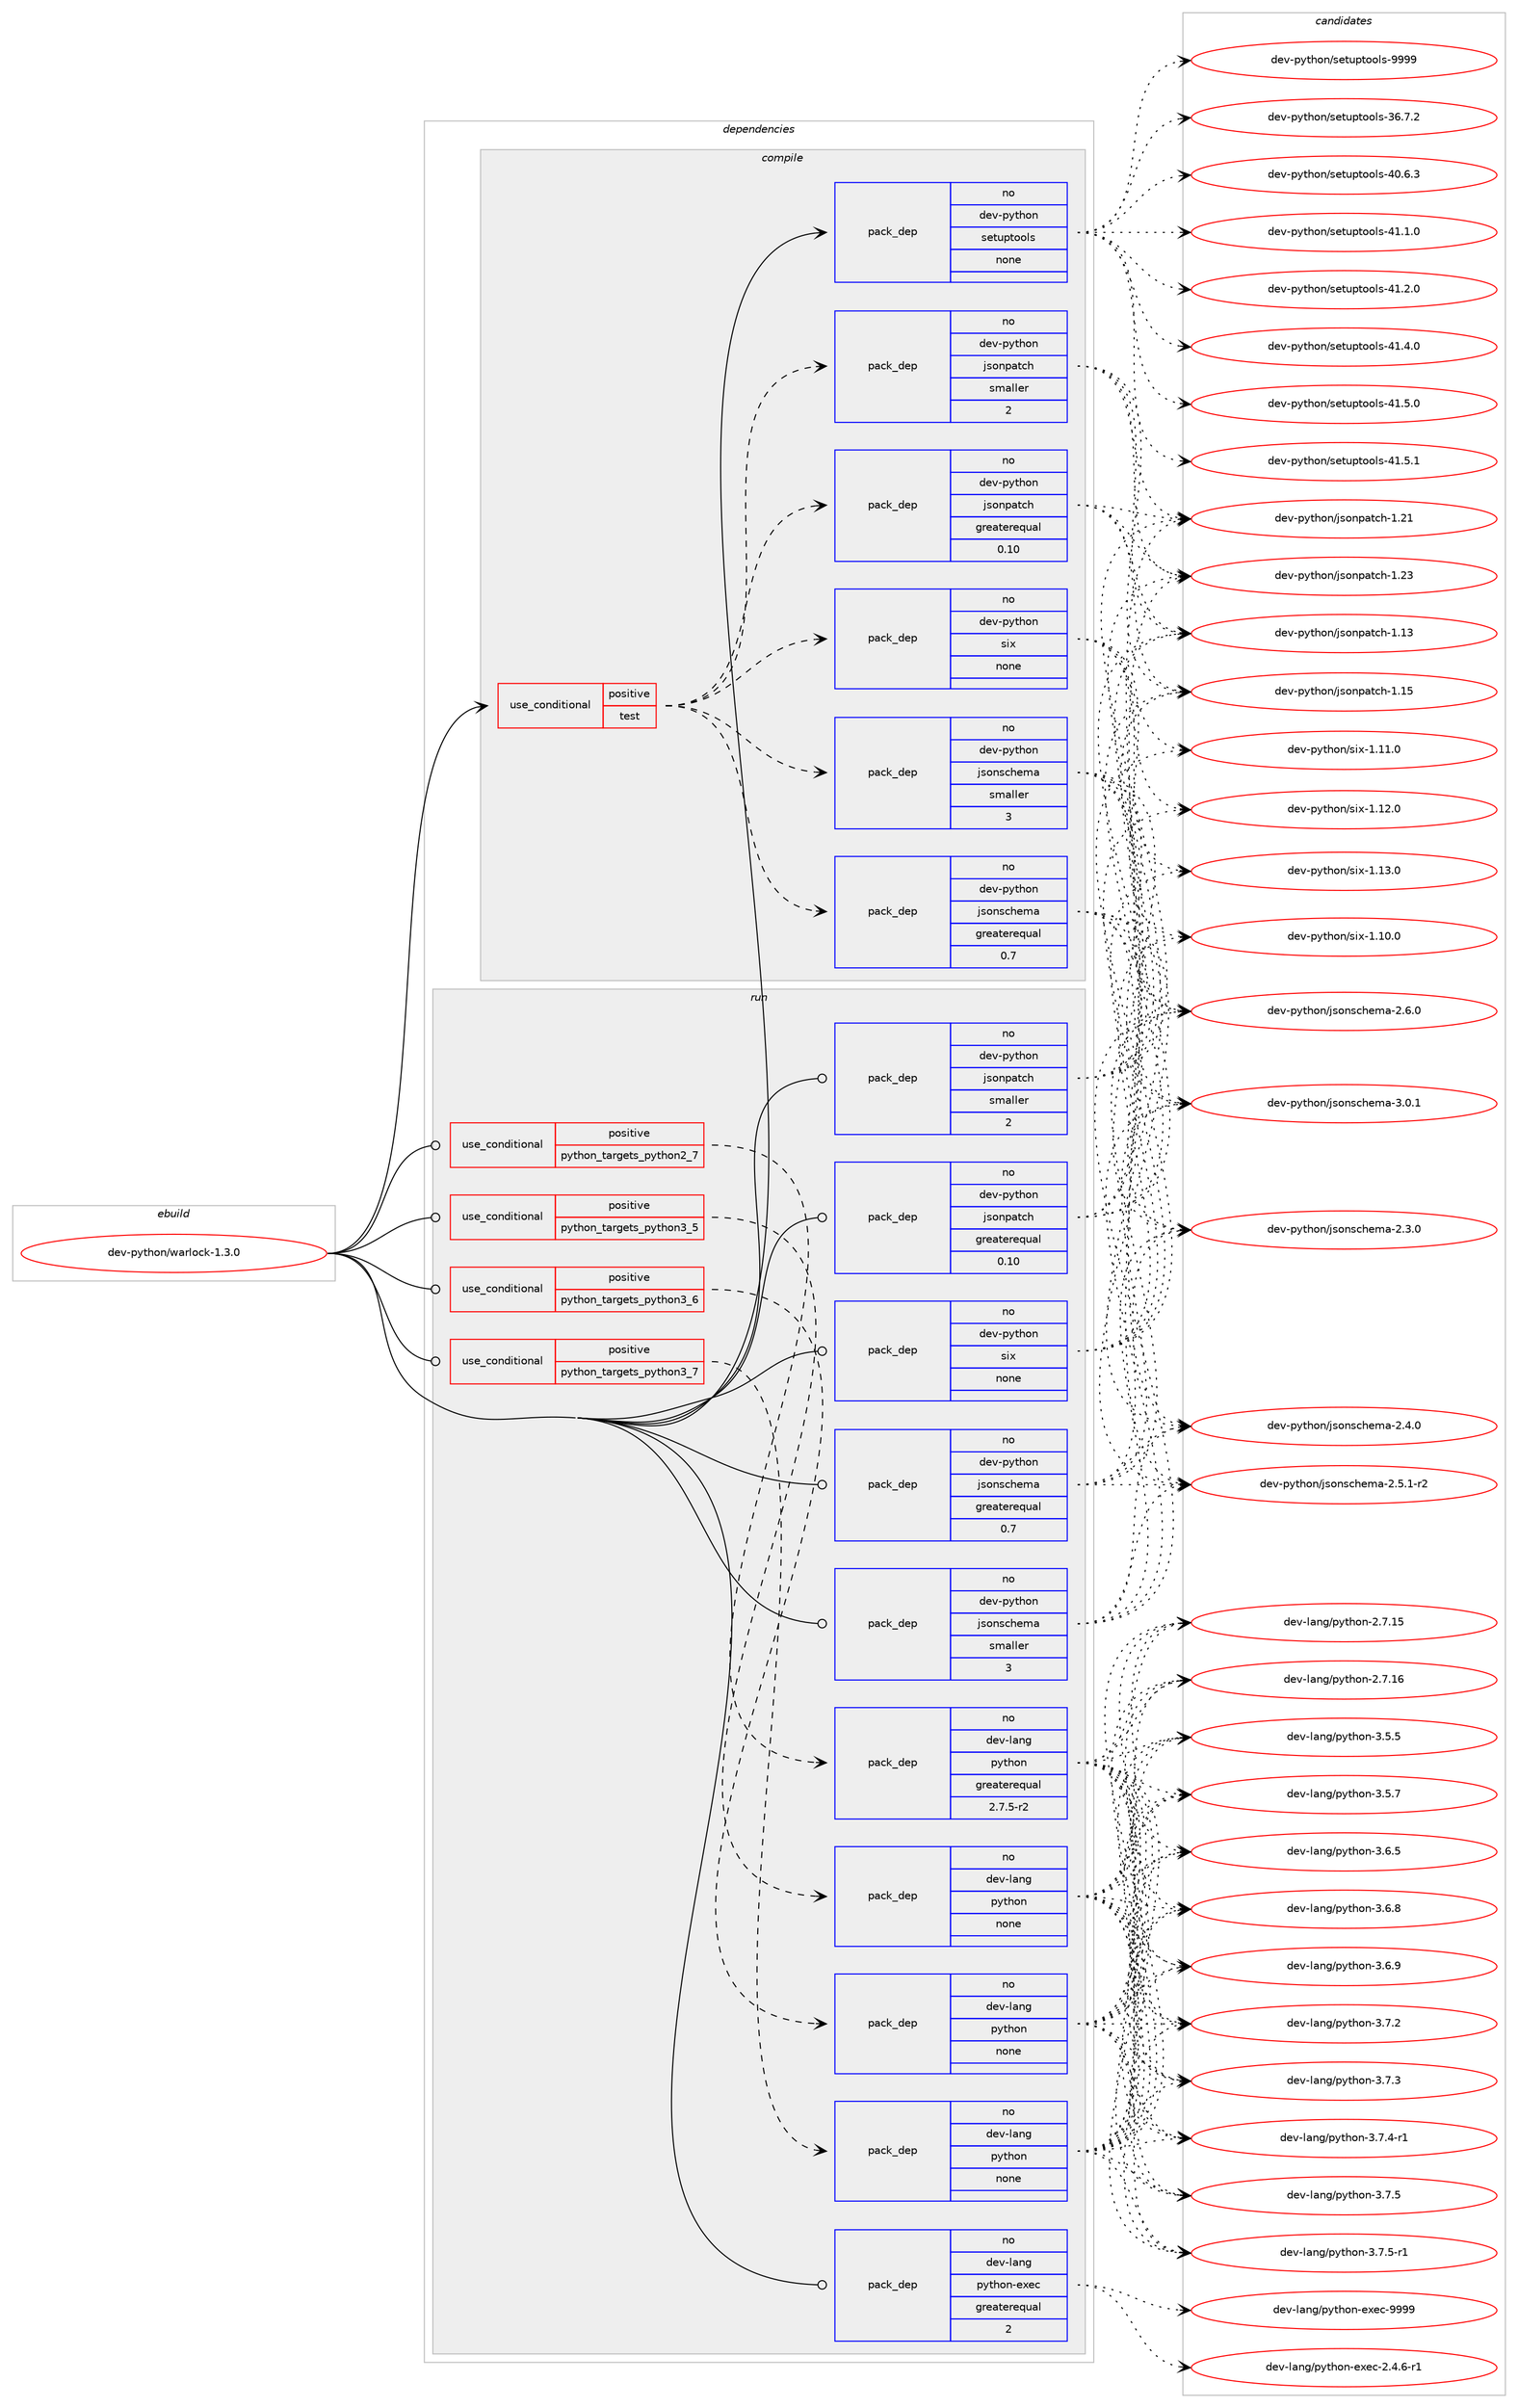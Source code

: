 digraph prolog {

# *************
# Graph options
# *************

newrank=true;
concentrate=true;
compound=true;
graph [rankdir=LR,fontname=Helvetica,fontsize=10,ranksep=1.5];#, ranksep=2.5, nodesep=0.2];
edge  [arrowhead=vee];
node  [fontname=Helvetica,fontsize=10];

# **********
# The ebuild
# **********

subgraph cluster_leftcol {
color=gray;
rank=same;
label=<<i>ebuild</i>>;
id [label="dev-python/warlock-1.3.0", color=red, width=4, href="../dev-python/warlock-1.3.0.svg"];
}

# ****************
# The dependencies
# ****************

subgraph cluster_midcol {
color=gray;
label=<<i>dependencies</i>>;
subgraph cluster_compile {
fillcolor="#eeeeee";
style=filled;
label=<<i>compile</i>>;
subgraph cond151235 {
dependency643274 [label=<<TABLE BORDER="0" CELLBORDER="1" CELLSPACING="0" CELLPADDING="4"><TR><TD ROWSPAN="3" CELLPADDING="10">use_conditional</TD></TR><TR><TD>positive</TD></TR><TR><TD>test</TD></TR></TABLE>>, shape=none, color=red];
subgraph pack480150 {
dependency643275 [label=<<TABLE BORDER="0" CELLBORDER="1" CELLSPACING="0" CELLPADDING="4" WIDTH="220"><TR><TD ROWSPAN="6" CELLPADDING="30">pack_dep</TD></TR><TR><TD WIDTH="110">no</TD></TR><TR><TD>dev-python</TD></TR><TR><TD>six</TD></TR><TR><TD>none</TD></TR><TR><TD></TD></TR></TABLE>>, shape=none, color=blue];
}
dependency643274:e -> dependency643275:w [weight=20,style="dashed",arrowhead="vee"];
subgraph pack480151 {
dependency643276 [label=<<TABLE BORDER="0" CELLBORDER="1" CELLSPACING="0" CELLPADDING="4" WIDTH="220"><TR><TD ROWSPAN="6" CELLPADDING="30">pack_dep</TD></TR><TR><TD WIDTH="110">no</TD></TR><TR><TD>dev-python</TD></TR><TR><TD>jsonpatch</TD></TR><TR><TD>greaterequal</TD></TR><TR><TD>0.10</TD></TR></TABLE>>, shape=none, color=blue];
}
dependency643274:e -> dependency643276:w [weight=20,style="dashed",arrowhead="vee"];
subgraph pack480152 {
dependency643277 [label=<<TABLE BORDER="0" CELLBORDER="1" CELLSPACING="0" CELLPADDING="4" WIDTH="220"><TR><TD ROWSPAN="6" CELLPADDING="30">pack_dep</TD></TR><TR><TD WIDTH="110">no</TD></TR><TR><TD>dev-python</TD></TR><TR><TD>jsonpatch</TD></TR><TR><TD>smaller</TD></TR><TR><TD>2</TD></TR></TABLE>>, shape=none, color=blue];
}
dependency643274:e -> dependency643277:w [weight=20,style="dashed",arrowhead="vee"];
subgraph pack480153 {
dependency643278 [label=<<TABLE BORDER="0" CELLBORDER="1" CELLSPACING="0" CELLPADDING="4" WIDTH="220"><TR><TD ROWSPAN="6" CELLPADDING="30">pack_dep</TD></TR><TR><TD WIDTH="110">no</TD></TR><TR><TD>dev-python</TD></TR><TR><TD>jsonschema</TD></TR><TR><TD>greaterequal</TD></TR><TR><TD>0.7</TD></TR></TABLE>>, shape=none, color=blue];
}
dependency643274:e -> dependency643278:w [weight=20,style="dashed",arrowhead="vee"];
subgraph pack480154 {
dependency643279 [label=<<TABLE BORDER="0" CELLBORDER="1" CELLSPACING="0" CELLPADDING="4" WIDTH="220"><TR><TD ROWSPAN="6" CELLPADDING="30">pack_dep</TD></TR><TR><TD WIDTH="110">no</TD></TR><TR><TD>dev-python</TD></TR><TR><TD>jsonschema</TD></TR><TR><TD>smaller</TD></TR><TR><TD>3</TD></TR></TABLE>>, shape=none, color=blue];
}
dependency643274:e -> dependency643279:w [weight=20,style="dashed",arrowhead="vee"];
}
id:e -> dependency643274:w [weight=20,style="solid",arrowhead="vee"];
subgraph pack480155 {
dependency643280 [label=<<TABLE BORDER="0" CELLBORDER="1" CELLSPACING="0" CELLPADDING="4" WIDTH="220"><TR><TD ROWSPAN="6" CELLPADDING="30">pack_dep</TD></TR><TR><TD WIDTH="110">no</TD></TR><TR><TD>dev-python</TD></TR><TR><TD>setuptools</TD></TR><TR><TD>none</TD></TR><TR><TD></TD></TR></TABLE>>, shape=none, color=blue];
}
id:e -> dependency643280:w [weight=20,style="solid",arrowhead="vee"];
}
subgraph cluster_compileandrun {
fillcolor="#eeeeee";
style=filled;
label=<<i>compile and run</i>>;
}
subgraph cluster_run {
fillcolor="#eeeeee";
style=filled;
label=<<i>run</i>>;
subgraph cond151236 {
dependency643281 [label=<<TABLE BORDER="0" CELLBORDER="1" CELLSPACING="0" CELLPADDING="4"><TR><TD ROWSPAN="3" CELLPADDING="10">use_conditional</TD></TR><TR><TD>positive</TD></TR><TR><TD>python_targets_python2_7</TD></TR></TABLE>>, shape=none, color=red];
subgraph pack480156 {
dependency643282 [label=<<TABLE BORDER="0" CELLBORDER="1" CELLSPACING="0" CELLPADDING="4" WIDTH="220"><TR><TD ROWSPAN="6" CELLPADDING="30">pack_dep</TD></TR><TR><TD WIDTH="110">no</TD></TR><TR><TD>dev-lang</TD></TR><TR><TD>python</TD></TR><TR><TD>greaterequal</TD></TR><TR><TD>2.7.5-r2</TD></TR></TABLE>>, shape=none, color=blue];
}
dependency643281:e -> dependency643282:w [weight=20,style="dashed",arrowhead="vee"];
}
id:e -> dependency643281:w [weight=20,style="solid",arrowhead="odot"];
subgraph cond151237 {
dependency643283 [label=<<TABLE BORDER="0" CELLBORDER="1" CELLSPACING="0" CELLPADDING="4"><TR><TD ROWSPAN="3" CELLPADDING="10">use_conditional</TD></TR><TR><TD>positive</TD></TR><TR><TD>python_targets_python3_5</TD></TR></TABLE>>, shape=none, color=red];
subgraph pack480157 {
dependency643284 [label=<<TABLE BORDER="0" CELLBORDER="1" CELLSPACING="0" CELLPADDING="4" WIDTH="220"><TR><TD ROWSPAN="6" CELLPADDING="30">pack_dep</TD></TR><TR><TD WIDTH="110">no</TD></TR><TR><TD>dev-lang</TD></TR><TR><TD>python</TD></TR><TR><TD>none</TD></TR><TR><TD></TD></TR></TABLE>>, shape=none, color=blue];
}
dependency643283:e -> dependency643284:w [weight=20,style="dashed",arrowhead="vee"];
}
id:e -> dependency643283:w [weight=20,style="solid",arrowhead="odot"];
subgraph cond151238 {
dependency643285 [label=<<TABLE BORDER="0" CELLBORDER="1" CELLSPACING="0" CELLPADDING="4"><TR><TD ROWSPAN="3" CELLPADDING="10">use_conditional</TD></TR><TR><TD>positive</TD></TR><TR><TD>python_targets_python3_6</TD></TR></TABLE>>, shape=none, color=red];
subgraph pack480158 {
dependency643286 [label=<<TABLE BORDER="0" CELLBORDER="1" CELLSPACING="0" CELLPADDING="4" WIDTH="220"><TR><TD ROWSPAN="6" CELLPADDING="30">pack_dep</TD></TR><TR><TD WIDTH="110">no</TD></TR><TR><TD>dev-lang</TD></TR><TR><TD>python</TD></TR><TR><TD>none</TD></TR><TR><TD></TD></TR></TABLE>>, shape=none, color=blue];
}
dependency643285:e -> dependency643286:w [weight=20,style="dashed",arrowhead="vee"];
}
id:e -> dependency643285:w [weight=20,style="solid",arrowhead="odot"];
subgraph cond151239 {
dependency643287 [label=<<TABLE BORDER="0" CELLBORDER="1" CELLSPACING="0" CELLPADDING="4"><TR><TD ROWSPAN="3" CELLPADDING="10">use_conditional</TD></TR><TR><TD>positive</TD></TR><TR><TD>python_targets_python3_7</TD></TR></TABLE>>, shape=none, color=red];
subgraph pack480159 {
dependency643288 [label=<<TABLE BORDER="0" CELLBORDER="1" CELLSPACING="0" CELLPADDING="4" WIDTH="220"><TR><TD ROWSPAN="6" CELLPADDING="30">pack_dep</TD></TR><TR><TD WIDTH="110">no</TD></TR><TR><TD>dev-lang</TD></TR><TR><TD>python</TD></TR><TR><TD>none</TD></TR><TR><TD></TD></TR></TABLE>>, shape=none, color=blue];
}
dependency643287:e -> dependency643288:w [weight=20,style="dashed",arrowhead="vee"];
}
id:e -> dependency643287:w [weight=20,style="solid",arrowhead="odot"];
subgraph pack480160 {
dependency643289 [label=<<TABLE BORDER="0" CELLBORDER="1" CELLSPACING="0" CELLPADDING="4" WIDTH="220"><TR><TD ROWSPAN="6" CELLPADDING="30">pack_dep</TD></TR><TR><TD WIDTH="110">no</TD></TR><TR><TD>dev-lang</TD></TR><TR><TD>python-exec</TD></TR><TR><TD>greaterequal</TD></TR><TR><TD>2</TD></TR></TABLE>>, shape=none, color=blue];
}
id:e -> dependency643289:w [weight=20,style="solid",arrowhead="odot"];
subgraph pack480161 {
dependency643290 [label=<<TABLE BORDER="0" CELLBORDER="1" CELLSPACING="0" CELLPADDING="4" WIDTH="220"><TR><TD ROWSPAN="6" CELLPADDING="30">pack_dep</TD></TR><TR><TD WIDTH="110">no</TD></TR><TR><TD>dev-python</TD></TR><TR><TD>jsonpatch</TD></TR><TR><TD>greaterequal</TD></TR><TR><TD>0.10</TD></TR></TABLE>>, shape=none, color=blue];
}
id:e -> dependency643290:w [weight=20,style="solid",arrowhead="odot"];
subgraph pack480162 {
dependency643291 [label=<<TABLE BORDER="0" CELLBORDER="1" CELLSPACING="0" CELLPADDING="4" WIDTH="220"><TR><TD ROWSPAN="6" CELLPADDING="30">pack_dep</TD></TR><TR><TD WIDTH="110">no</TD></TR><TR><TD>dev-python</TD></TR><TR><TD>jsonpatch</TD></TR><TR><TD>smaller</TD></TR><TR><TD>2</TD></TR></TABLE>>, shape=none, color=blue];
}
id:e -> dependency643291:w [weight=20,style="solid",arrowhead="odot"];
subgraph pack480163 {
dependency643292 [label=<<TABLE BORDER="0" CELLBORDER="1" CELLSPACING="0" CELLPADDING="4" WIDTH="220"><TR><TD ROWSPAN="6" CELLPADDING="30">pack_dep</TD></TR><TR><TD WIDTH="110">no</TD></TR><TR><TD>dev-python</TD></TR><TR><TD>jsonschema</TD></TR><TR><TD>greaterequal</TD></TR><TR><TD>0.7</TD></TR></TABLE>>, shape=none, color=blue];
}
id:e -> dependency643292:w [weight=20,style="solid",arrowhead="odot"];
subgraph pack480164 {
dependency643293 [label=<<TABLE BORDER="0" CELLBORDER="1" CELLSPACING="0" CELLPADDING="4" WIDTH="220"><TR><TD ROWSPAN="6" CELLPADDING="30">pack_dep</TD></TR><TR><TD WIDTH="110">no</TD></TR><TR><TD>dev-python</TD></TR><TR><TD>jsonschema</TD></TR><TR><TD>smaller</TD></TR><TR><TD>3</TD></TR></TABLE>>, shape=none, color=blue];
}
id:e -> dependency643293:w [weight=20,style="solid",arrowhead="odot"];
subgraph pack480165 {
dependency643294 [label=<<TABLE BORDER="0" CELLBORDER="1" CELLSPACING="0" CELLPADDING="4" WIDTH="220"><TR><TD ROWSPAN="6" CELLPADDING="30">pack_dep</TD></TR><TR><TD WIDTH="110">no</TD></TR><TR><TD>dev-python</TD></TR><TR><TD>six</TD></TR><TR><TD>none</TD></TR><TR><TD></TD></TR></TABLE>>, shape=none, color=blue];
}
id:e -> dependency643294:w [weight=20,style="solid",arrowhead="odot"];
}
}

# **************
# The candidates
# **************

subgraph cluster_choices {
rank=same;
color=gray;
label=<<i>candidates</i>>;

subgraph choice480150 {
color=black;
nodesep=1;
choice100101118451121211161041111104711510512045494649484648 [label="dev-python/six-1.10.0", color=red, width=4,href="../dev-python/six-1.10.0.svg"];
choice100101118451121211161041111104711510512045494649494648 [label="dev-python/six-1.11.0", color=red, width=4,href="../dev-python/six-1.11.0.svg"];
choice100101118451121211161041111104711510512045494649504648 [label="dev-python/six-1.12.0", color=red, width=4,href="../dev-python/six-1.12.0.svg"];
choice100101118451121211161041111104711510512045494649514648 [label="dev-python/six-1.13.0", color=red, width=4,href="../dev-python/six-1.13.0.svg"];
dependency643275:e -> choice100101118451121211161041111104711510512045494649484648:w [style=dotted,weight="100"];
dependency643275:e -> choice100101118451121211161041111104711510512045494649494648:w [style=dotted,weight="100"];
dependency643275:e -> choice100101118451121211161041111104711510512045494649504648:w [style=dotted,weight="100"];
dependency643275:e -> choice100101118451121211161041111104711510512045494649514648:w [style=dotted,weight="100"];
}
subgraph choice480151 {
color=black;
nodesep=1;
choice100101118451121211161041111104710611511111011297116991044549464951 [label="dev-python/jsonpatch-1.13", color=red, width=4,href="../dev-python/jsonpatch-1.13.svg"];
choice100101118451121211161041111104710611511111011297116991044549464953 [label="dev-python/jsonpatch-1.15", color=red, width=4,href="../dev-python/jsonpatch-1.15.svg"];
choice100101118451121211161041111104710611511111011297116991044549465049 [label="dev-python/jsonpatch-1.21", color=red, width=4,href="../dev-python/jsonpatch-1.21.svg"];
choice100101118451121211161041111104710611511111011297116991044549465051 [label="dev-python/jsonpatch-1.23", color=red, width=4,href="../dev-python/jsonpatch-1.23.svg"];
dependency643276:e -> choice100101118451121211161041111104710611511111011297116991044549464951:w [style=dotted,weight="100"];
dependency643276:e -> choice100101118451121211161041111104710611511111011297116991044549464953:w [style=dotted,weight="100"];
dependency643276:e -> choice100101118451121211161041111104710611511111011297116991044549465049:w [style=dotted,weight="100"];
dependency643276:e -> choice100101118451121211161041111104710611511111011297116991044549465051:w [style=dotted,weight="100"];
}
subgraph choice480152 {
color=black;
nodesep=1;
choice100101118451121211161041111104710611511111011297116991044549464951 [label="dev-python/jsonpatch-1.13", color=red, width=4,href="../dev-python/jsonpatch-1.13.svg"];
choice100101118451121211161041111104710611511111011297116991044549464953 [label="dev-python/jsonpatch-1.15", color=red, width=4,href="../dev-python/jsonpatch-1.15.svg"];
choice100101118451121211161041111104710611511111011297116991044549465049 [label="dev-python/jsonpatch-1.21", color=red, width=4,href="../dev-python/jsonpatch-1.21.svg"];
choice100101118451121211161041111104710611511111011297116991044549465051 [label="dev-python/jsonpatch-1.23", color=red, width=4,href="../dev-python/jsonpatch-1.23.svg"];
dependency643277:e -> choice100101118451121211161041111104710611511111011297116991044549464951:w [style=dotted,weight="100"];
dependency643277:e -> choice100101118451121211161041111104710611511111011297116991044549464953:w [style=dotted,weight="100"];
dependency643277:e -> choice100101118451121211161041111104710611511111011297116991044549465049:w [style=dotted,weight="100"];
dependency643277:e -> choice100101118451121211161041111104710611511111011297116991044549465051:w [style=dotted,weight="100"];
}
subgraph choice480153 {
color=black;
nodesep=1;
choice10010111845112121116104111110471061151111101159910410110997455046514648 [label="dev-python/jsonschema-2.3.0", color=red, width=4,href="../dev-python/jsonschema-2.3.0.svg"];
choice10010111845112121116104111110471061151111101159910410110997455046524648 [label="dev-python/jsonschema-2.4.0", color=red, width=4,href="../dev-python/jsonschema-2.4.0.svg"];
choice100101118451121211161041111104710611511111011599104101109974550465346494511450 [label="dev-python/jsonschema-2.5.1-r2", color=red, width=4,href="../dev-python/jsonschema-2.5.1-r2.svg"];
choice10010111845112121116104111110471061151111101159910410110997455046544648 [label="dev-python/jsonschema-2.6.0", color=red, width=4,href="../dev-python/jsonschema-2.6.0.svg"];
choice10010111845112121116104111110471061151111101159910410110997455146484649 [label="dev-python/jsonschema-3.0.1", color=red, width=4,href="../dev-python/jsonschema-3.0.1.svg"];
dependency643278:e -> choice10010111845112121116104111110471061151111101159910410110997455046514648:w [style=dotted,weight="100"];
dependency643278:e -> choice10010111845112121116104111110471061151111101159910410110997455046524648:w [style=dotted,weight="100"];
dependency643278:e -> choice100101118451121211161041111104710611511111011599104101109974550465346494511450:w [style=dotted,weight="100"];
dependency643278:e -> choice10010111845112121116104111110471061151111101159910410110997455046544648:w [style=dotted,weight="100"];
dependency643278:e -> choice10010111845112121116104111110471061151111101159910410110997455146484649:w [style=dotted,weight="100"];
}
subgraph choice480154 {
color=black;
nodesep=1;
choice10010111845112121116104111110471061151111101159910410110997455046514648 [label="dev-python/jsonschema-2.3.0", color=red, width=4,href="../dev-python/jsonschema-2.3.0.svg"];
choice10010111845112121116104111110471061151111101159910410110997455046524648 [label="dev-python/jsonschema-2.4.0", color=red, width=4,href="../dev-python/jsonschema-2.4.0.svg"];
choice100101118451121211161041111104710611511111011599104101109974550465346494511450 [label="dev-python/jsonschema-2.5.1-r2", color=red, width=4,href="../dev-python/jsonschema-2.5.1-r2.svg"];
choice10010111845112121116104111110471061151111101159910410110997455046544648 [label="dev-python/jsonschema-2.6.0", color=red, width=4,href="../dev-python/jsonschema-2.6.0.svg"];
choice10010111845112121116104111110471061151111101159910410110997455146484649 [label="dev-python/jsonschema-3.0.1", color=red, width=4,href="../dev-python/jsonschema-3.0.1.svg"];
dependency643279:e -> choice10010111845112121116104111110471061151111101159910410110997455046514648:w [style=dotted,weight="100"];
dependency643279:e -> choice10010111845112121116104111110471061151111101159910410110997455046524648:w [style=dotted,weight="100"];
dependency643279:e -> choice100101118451121211161041111104710611511111011599104101109974550465346494511450:w [style=dotted,weight="100"];
dependency643279:e -> choice10010111845112121116104111110471061151111101159910410110997455046544648:w [style=dotted,weight="100"];
dependency643279:e -> choice10010111845112121116104111110471061151111101159910410110997455146484649:w [style=dotted,weight="100"];
}
subgraph choice480155 {
color=black;
nodesep=1;
choice100101118451121211161041111104711510111611711211611111110811545515446554650 [label="dev-python/setuptools-36.7.2", color=red, width=4,href="../dev-python/setuptools-36.7.2.svg"];
choice100101118451121211161041111104711510111611711211611111110811545524846544651 [label="dev-python/setuptools-40.6.3", color=red, width=4,href="../dev-python/setuptools-40.6.3.svg"];
choice100101118451121211161041111104711510111611711211611111110811545524946494648 [label="dev-python/setuptools-41.1.0", color=red, width=4,href="../dev-python/setuptools-41.1.0.svg"];
choice100101118451121211161041111104711510111611711211611111110811545524946504648 [label="dev-python/setuptools-41.2.0", color=red, width=4,href="../dev-python/setuptools-41.2.0.svg"];
choice100101118451121211161041111104711510111611711211611111110811545524946524648 [label="dev-python/setuptools-41.4.0", color=red, width=4,href="../dev-python/setuptools-41.4.0.svg"];
choice100101118451121211161041111104711510111611711211611111110811545524946534648 [label="dev-python/setuptools-41.5.0", color=red, width=4,href="../dev-python/setuptools-41.5.0.svg"];
choice100101118451121211161041111104711510111611711211611111110811545524946534649 [label="dev-python/setuptools-41.5.1", color=red, width=4,href="../dev-python/setuptools-41.5.1.svg"];
choice10010111845112121116104111110471151011161171121161111111081154557575757 [label="dev-python/setuptools-9999", color=red, width=4,href="../dev-python/setuptools-9999.svg"];
dependency643280:e -> choice100101118451121211161041111104711510111611711211611111110811545515446554650:w [style=dotted,weight="100"];
dependency643280:e -> choice100101118451121211161041111104711510111611711211611111110811545524846544651:w [style=dotted,weight="100"];
dependency643280:e -> choice100101118451121211161041111104711510111611711211611111110811545524946494648:w [style=dotted,weight="100"];
dependency643280:e -> choice100101118451121211161041111104711510111611711211611111110811545524946504648:w [style=dotted,weight="100"];
dependency643280:e -> choice100101118451121211161041111104711510111611711211611111110811545524946524648:w [style=dotted,weight="100"];
dependency643280:e -> choice100101118451121211161041111104711510111611711211611111110811545524946534648:w [style=dotted,weight="100"];
dependency643280:e -> choice100101118451121211161041111104711510111611711211611111110811545524946534649:w [style=dotted,weight="100"];
dependency643280:e -> choice10010111845112121116104111110471151011161171121161111111081154557575757:w [style=dotted,weight="100"];
}
subgraph choice480156 {
color=black;
nodesep=1;
choice10010111845108971101034711212111610411111045504655464953 [label="dev-lang/python-2.7.15", color=red, width=4,href="../dev-lang/python-2.7.15.svg"];
choice10010111845108971101034711212111610411111045504655464954 [label="dev-lang/python-2.7.16", color=red, width=4,href="../dev-lang/python-2.7.16.svg"];
choice100101118451089711010347112121116104111110455146534653 [label="dev-lang/python-3.5.5", color=red, width=4,href="../dev-lang/python-3.5.5.svg"];
choice100101118451089711010347112121116104111110455146534655 [label="dev-lang/python-3.5.7", color=red, width=4,href="../dev-lang/python-3.5.7.svg"];
choice100101118451089711010347112121116104111110455146544653 [label="dev-lang/python-3.6.5", color=red, width=4,href="../dev-lang/python-3.6.5.svg"];
choice100101118451089711010347112121116104111110455146544656 [label="dev-lang/python-3.6.8", color=red, width=4,href="../dev-lang/python-3.6.8.svg"];
choice100101118451089711010347112121116104111110455146544657 [label="dev-lang/python-3.6.9", color=red, width=4,href="../dev-lang/python-3.6.9.svg"];
choice100101118451089711010347112121116104111110455146554650 [label="dev-lang/python-3.7.2", color=red, width=4,href="../dev-lang/python-3.7.2.svg"];
choice100101118451089711010347112121116104111110455146554651 [label="dev-lang/python-3.7.3", color=red, width=4,href="../dev-lang/python-3.7.3.svg"];
choice1001011184510897110103471121211161041111104551465546524511449 [label="dev-lang/python-3.7.4-r1", color=red, width=4,href="../dev-lang/python-3.7.4-r1.svg"];
choice100101118451089711010347112121116104111110455146554653 [label="dev-lang/python-3.7.5", color=red, width=4,href="../dev-lang/python-3.7.5.svg"];
choice1001011184510897110103471121211161041111104551465546534511449 [label="dev-lang/python-3.7.5-r1", color=red, width=4,href="../dev-lang/python-3.7.5-r1.svg"];
dependency643282:e -> choice10010111845108971101034711212111610411111045504655464953:w [style=dotted,weight="100"];
dependency643282:e -> choice10010111845108971101034711212111610411111045504655464954:w [style=dotted,weight="100"];
dependency643282:e -> choice100101118451089711010347112121116104111110455146534653:w [style=dotted,weight="100"];
dependency643282:e -> choice100101118451089711010347112121116104111110455146534655:w [style=dotted,weight="100"];
dependency643282:e -> choice100101118451089711010347112121116104111110455146544653:w [style=dotted,weight="100"];
dependency643282:e -> choice100101118451089711010347112121116104111110455146544656:w [style=dotted,weight="100"];
dependency643282:e -> choice100101118451089711010347112121116104111110455146544657:w [style=dotted,weight="100"];
dependency643282:e -> choice100101118451089711010347112121116104111110455146554650:w [style=dotted,weight="100"];
dependency643282:e -> choice100101118451089711010347112121116104111110455146554651:w [style=dotted,weight="100"];
dependency643282:e -> choice1001011184510897110103471121211161041111104551465546524511449:w [style=dotted,weight="100"];
dependency643282:e -> choice100101118451089711010347112121116104111110455146554653:w [style=dotted,weight="100"];
dependency643282:e -> choice1001011184510897110103471121211161041111104551465546534511449:w [style=dotted,weight="100"];
}
subgraph choice480157 {
color=black;
nodesep=1;
choice10010111845108971101034711212111610411111045504655464953 [label="dev-lang/python-2.7.15", color=red, width=4,href="../dev-lang/python-2.7.15.svg"];
choice10010111845108971101034711212111610411111045504655464954 [label="dev-lang/python-2.7.16", color=red, width=4,href="../dev-lang/python-2.7.16.svg"];
choice100101118451089711010347112121116104111110455146534653 [label="dev-lang/python-3.5.5", color=red, width=4,href="../dev-lang/python-3.5.5.svg"];
choice100101118451089711010347112121116104111110455146534655 [label="dev-lang/python-3.5.7", color=red, width=4,href="../dev-lang/python-3.5.7.svg"];
choice100101118451089711010347112121116104111110455146544653 [label="dev-lang/python-3.6.5", color=red, width=4,href="../dev-lang/python-3.6.5.svg"];
choice100101118451089711010347112121116104111110455146544656 [label="dev-lang/python-3.6.8", color=red, width=4,href="../dev-lang/python-3.6.8.svg"];
choice100101118451089711010347112121116104111110455146544657 [label="dev-lang/python-3.6.9", color=red, width=4,href="../dev-lang/python-3.6.9.svg"];
choice100101118451089711010347112121116104111110455146554650 [label="dev-lang/python-3.7.2", color=red, width=4,href="../dev-lang/python-3.7.2.svg"];
choice100101118451089711010347112121116104111110455146554651 [label="dev-lang/python-3.7.3", color=red, width=4,href="../dev-lang/python-3.7.3.svg"];
choice1001011184510897110103471121211161041111104551465546524511449 [label="dev-lang/python-3.7.4-r1", color=red, width=4,href="../dev-lang/python-3.7.4-r1.svg"];
choice100101118451089711010347112121116104111110455146554653 [label="dev-lang/python-3.7.5", color=red, width=4,href="../dev-lang/python-3.7.5.svg"];
choice1001011184510897110103471121211161041111104551465546534511449 [label="dev-lang/python-3.7.5-r1", color=red, width=4,href="../dev-lang/python-3.7.5-r1.svg"];
dependency643284:e -> choice10010111845108971101034711212111610411111045504655464953:w [style=dotted,weight="100"];
dependency643284:e -> choice10010111845108971101034711212111610411111045504655464954:w [style=dotted,weight="100"];
dependency643284:e -> choice100101118451089711010347112121116104111110455146534653:w [style=dotted,weight="100"];
dependency643284:e -> choice100101118451089711010347112121116104111110455146534655:w [style=dotted,weight="100"];
dependency643284:e -> choice100101118451089711010347112121116104111110455146544653:w [style=dotted,weight="100"];
dependency643284:e -> choice100101118451089711010347112121116104111110455146544656:w [style=dotted,weight="100"];
dependency643284:e -> choice100101118451089711010347112121116104111110455146544657:w [style=dotted,weight="100"];
dependency643284:e -> choice100101118451089711010347112121116104111110455146554650:w [style=dotted,weight="100"];
dependency643284:e -> choice100101118451089711010347112121116104111110455146554651:w [style=dotted,weight="100"];
dependency643284:e -> choice1001011184510897110103471121211161041111104551465546524511449:w [style=dotted,weight="100"];
dependency643284:e -> choice100101118451089711010347112121116104111110455146554653:w [style=dotted,weight="100"];
dependency643284:e -> choice1001011184510897110103471121211161041111104551465546534511449:w [style=dotted,weight="100"];
}
subgraph choice480158 {
color=black;
nodesep=1;
choice10010111845108971101034711212111610411111045504655464953 [label="dev-lang/python-2.7.15", color=red, width=4,href="../dev-lang/python-2.7.15.svg"];
choice10010111845108971101034711212111610411111045504655464954 [label="dev-lang/python-2.7.16", color=red, width=4,href="../dev-lang/python-2.7.16.svg"];
choice100101118451089711010347112121116104111110455146534653 [label="dev-lang/python-3.5.5", color=red, width=4,href="../dev-lang/python-3.5.5.svg"];
choice100101118451089711010347112121116104111110455146534655 [label="dev-lang/python-3.5.7", color=red, width=4,href="../dev-lang/python-3.5.7.svg"];
choice100101118451089711010347112121116104111110455146544653 [label="dev-lang/python-3.6.5", color=red, width=4,href="../dev-lang/python-3.6.5.svg"];
choice100101118451089711010347112121116104111110455146544656 [label="dev-lang/python-3.6.8", color=red, width=4,href="../dev-lang/python-3.6.8.svg"];
choice100101118451089711010347112121116104111110455146544657 [label="dev-lang/python-3.6.9", color=red, width=4,href="../dev-lang/python-3.6.9.svg"];
choice100101118451089711010347112121116104111110455146554650 [label="dev-lang/python-3.7.2", color=red, width=4,href="../dev-lang/python-3.7.2.svg"];
choice100101118451089711010347112121116104111110455146554651 [label="dev-lang/python-3.7.3", color=red, width=4,href="../dev-lang/python-3.7.3.svg"];
choice1001011184510897110103471121211161041111104551465546524511449 [label="dev-lang/python-3.7.4-r1", color=red, width=4,href="../dev-lang/python-3.7.4-r1.svg"];
choice100101118451089711010347112121116104111110455146554653 [label="dev-lang/python-3.7.5", color=red, width=4,href="../dev-lang/python-3.7.5.svg"];
choice1001011184510897110103471121211161041111104551465546534511449 [label="dev-lang/python-3.7.5-r1", color=red, width=4,href="../dev-lang/python-3.7.5-r1.svg"];
dependency643286:e -> choice10010111845108971101034711212111610411111045504655464953:w [style=dotted,weight="100"];
dependency643286:e -> choice10010111845108971101034711212111610411111045504655464954:w [style=dotted,weight="100"];
dependency643286:e -> choice100101118451089711010347112121116104111110455146534653:w [style=dotted,weight="100"];
dependency643286:e -> choice100101118451089711010347112121116104111110455146534655:w [style=dotted,weight="100"];
dependency643286:e -> choice100101118451089711010347112121116104111110455146544653:w [style=dotted,weight="100"];
dependency643286:e -> choice100101118451089711010347112121116104111110455146544656:w [style=dotted,weight="100"];
dependency643286:e -> choice100101118451089711010347112121116104111110455146544657:w [style=dotted,weight="100"];
dependency643286:e -> choice100101118451089711010347112121116104111110455146554650:w [style=dotted,weight="100"];
dependency643286:e -> choice100101118451089711010347112121116104111110455146554651:w [style=dotted,weight="100"];
dependency643286:e -> choice1001011184510897110103471121211161041111104551465546524511449:w [style=dotted,weight="100"];
dependency643286:e -> choice100101118451089711010347112121116104111110455146554653:w [style=dotted,weight="100"];
dependency643286:e -> choice1001011184510897110103471121211161041111104551465546534511449:w [style=dotted,weight="100"];
}
subgraph choice480159 {
color=black;
nodesep=1;
choice10010111845108971101034711212111610411111045504655464953 [label="dev-lang/python-2.7.15", color=red, width=4,href="../dev-lang/python-2.7.15.svg"];
choice10010111845108971101034711212111610411111045504655464954 [label="dev-lang/python-2.7.16", color=red, width=4,href="../dev-lang/python-2.7.16.svg"];
choice100101118451089711010347112121116104111110455146534653 [label="dev-lang/python-3.5.5", color=red, width=4,href="../dev-lang/python-3.5.5.svg"];
choice100101118451089711010347112121116104111110455146534655 [label="dev-lang/python-3.5.7", color=red, width=4,href="../dev-lang/python-3.5.7.svg"];
choice100101118451089711010347112121116104111110455146544653 [label="dev-lang/python-3.6.5", color=red, width=4,href="../dev-lang/python-3.6.5.svg"];
choice100101118451089711010347112121116104111110455146544656 [label="dev-lang/python-3.6.8", color=red, width=4,href="../dev-lang/python-3.6.8.svg"];
choice100101118451089711010347112121116104111110455146544657 [label="dev-lang/python-3.6.9", color=red, width=4,href="../dev-lang/python-3.6.9.svg"];
choice100101118451089711010347112121116104111110455146554650 [label="dev-lang/python-3.7.2", color=red, width=4,href="../dev-lang/python-3.7.2.svg"];
choice100101118451089711010347112121116104111110455146554651 [label="dev-lang/python-3.7.3", color=red, width=4,href="../dev-lang/python-3.7.3.svg"];
choice1001011184510897110103471121211161041111104551465546524511449 [label="dev-lang/python-3.7.4-r1", color=red, width=4,href="../dev-lang/python-3.7.4-r1.svg"];
choice100101118451089711010347112121116104111110455146554653 [label="dev-lang/python-3.7.5", color=red, width=4,href="../dev-lang/python-3.7.5.svg"];
choice1001011184510897110103471121211161041111104551465546534511449 [label="dev-lang/python-3.7.5-r1", color=red, width=4,href="../dev-lang/python-3.7.5-r1.svg"];
dependency643288:e -> choice10010111845108971101034711212111610411111045504655464953:w [style=dotted,weight="100"];
dependency643288:e -> choice10010111845108971101034711212111610411111045504655464954:w [style=dotted,weight="100"];
dependency643288:e -> choice100101118451089711010347112121116104111110455146534653:w [style=dotted,weight="100"];
dependency643288:e -> choice100101118451089711010347112121116104111110455146534655:w [style=dotted,weight="100"];
dependency643288:e -> choice100101118451089711010347112121116104111110455146544653:w [style=dotted,weight="100"];
dependency643288:e -> choice100101118451089711010347112121116104111110455146544656:w [style=dotted,weight="100"];
dependency643288:e -> choice100101118451089711010347112121116104111110455146544657:w [style=dotted,weight="100"];
dependency643288:e -> choice100101118451089711010347112121116104111110455146554650:w [style=dotted,weight="100"];
dependency643288:e -> choice100101118451089711010347112121116104111110455146554651:w [style=dotted,weight="100"];
dependency643288:e -> choice1001011184510897110103471121211161041111104551465546524511449:w [style=dotted,weight="100"];
dependency643288:e -> choice100101118451089711010347112121116104111110455146554653:w [style=dotted,weight="100"];
dependency643288:e -> choice1001011184510897110103471121211161041111104551465546534511449:w [style=dotted,weight="100"];
}
subgraph choice480160 {
color=black;
nodesep=1;
choice10010111845108971101034711212111610411111045101120101994550465246544511449 [label="dev-lang/python-exec-2.4.6-r1", color=red, width=4,href="../dev-lang/python-exec-2.4.6-r1.svg"];
choice10010111845108971101034711212111610411111045101120101994557575757 [label="dev-lang/python-exec-9999", color=red, width=4,href="../dev-lang/python-exec-9999.svg"];
dependency643289:e -> choice10010111845108971101034711212111610411111045101120101994550465246544511449:w [style=dotted,weight="100"];
dependency643289:e -> choice10010111845108971101034711212111610411111045101120101994557575757:w [style=dotted,weight="100"];
}
subgraph choice480161 {
color=black;
nodesep=1;
choice100101118451121211161041111104710611511111011297116991044549464951 [label="dev-python/jsonpatch-1.13", color=red, width=4,href="../dev-python/jsonpatch-1.13.svg"];
choice100101118451121211161041111104710611511111011297116991044549464953 [label="dev-python/jsonpatch-1.15", color=red, width=4,href="../dev-python/jsonpatch-1.15.svg"];
choice100101118451121211161041111104710611511111011297116991044549465049 [label="dev-python/jsonpatch-1.21", color=red, width=4,href="../dev-python/jsonpatch-1.21.svg"];
choice100101118451121211161041111104710611511111011297116991044549465051 [label="dev-python/jsonpatch-1.23", color=red, width=4,href="../dev-python/jsonpatch-1.23.svg"];
dependency643290:e -> choice100101118451121211161041111104710611511111011297116991044549464951:w [style=dotted,weight="100"];
dependency643290:e -> choice100101118451121211161041111104710611511111011297116991044549464953:w [style=dotted,weight="100"];
dependency643290:e -> choice100101118451121211161041111104710611511111011297116991044549465049:w [style=dotted,weight="100"];
dependency643290:e -> choice100101118451121211161041111104710611511111011297116991044549465051:w [style=dotted,weight="100"];
}
subgraph choice480162 {
color=black;
nodesep=1;
choice100101118451121211161041111104710611511111011297116991044549464951 [label="dev-python/jsonpatch-1.13", color=red, width=4,href="../dev-python/jsonpatch-1.13.svg"];
choice100101118451121211161041111104710611511111011297116991044549464953 [label="dev-python/jsonpatch-1.15", color=red, width=4,href="../dev-python/jsonpatch-1.15.svg"];
choice100101118451121211161041111104710611511111011297116991044549465049 [label="dev-python/jsonpatch-1.21", color=red, width=4,href="../dev-python/jsonpatch-1.21.svg"];
choice100101118451121211161041111104710611511111011297116991044549465051 [label="dev-python/jsonpatch-1.23", color=red, width=4,href="../dev-python/jsonpatch-1.23.svg"];
dependency643291:e -> choice100101118451121211161041111104710611511111011297116991044549464951:w [style=dotted,weight="100"];
dependency643291:e -> choice100101118451121211161041111104710611511111011297116991044549464953:w [style=dotted,weight="100"];
dependency643291:e -> choice100101118451121211161041111104710611511111011297116991044549465049:w [style=dotted,weight="100"];
dependency643291:e -> choice100101118451121211161041111104710611511111011297116991044549465051:w [style=dotted,weight="100"];
}
subgraph choice480163 {
color=black;
nodesep=1;
choice10010111845112121116104111110471061151111101159910410110997455046514648 [label="dev-python/jsonschema-2.3.0", color=red, width=4,href="../dev-python/jsonschema-2.3.0.svg"];
choice10010111845112121116104111110471061151111101159910410110997455046524648 [label="dev-python/jsonschema-2.4.0", color=red, width=4,href="../dev-python/jsonschema-2.4.0.svg"];
choice100101118451121211161041111104710611511111011599104101109974550465346494511450 [label="dev-python/jsonschema-2.5.1-r2", color=red, width=4,href="../dev-python/jsonschema-2.5.1-r2.svg"];
choice10010111845112121116104111110471061151111101159910410110997455046544648 [label="dev-python/jsonschema-2.6.0", color=red, width=4,href="../dev-python/jsonschema-2.6.0.svg"];
choice10010111845112121116104111110471061151111101159910410110997455146484649 [label="dev-python/jsonschema-3.0.1", color=red, width=4,href="../dev-python/jsonschema-3.0.1.svg"];
dependency643292:e -> choice10010111845112121116104111110471061151111101159910410110997455046514648:w [style=dotted,weight="100"];
dependency643292:e -> choice10010111845112121116104111110471061151111101159910410110997455046524648:w [style=dotted,weight="100"];
dependency643292:e -> choice100101118451121211161041111104710611511111011599104101109974550465346494511450:w [style=dotted,weight="100"];
dependency643292:e -> choice10010111845112121116104111110471061151111101159910410110997455046544648:w [style=dotted,weight="100"];
dependency643292:e -> choice10010111845112121116104111110471061151111101159910410110997455146484649:w [style=dotted,weight="100"];
}
subgraph choice480164 {
color=black;
nodesep=1;
choice10010111845112121116104111110471061151111101159910410110997455046514648 [label="dev-python/jsonschema-2.3.0", color=red, width=4,href="../dev-python/jsonschema-2.3.0.svg"];
choice10010111845112121116104111110471061151111101159910410110997455046524648 [label="dev-python/jsonschema-2.4.0", color=red, width=4,href="../dev-python/jsonschema-2.4.0.svg"];
choice100101118451121211161041111104710611511111011599104101109974550465346494511450 [label="dev-python/jsonschema-2.5.1-r2", color=red, width=4,href="../dev-python/jsonschema-2.5.1-r2.svg"];
choice10010111845112121116104111110471061151111101159910410110997455046544648 [label="dev-python/jsonschema-2.6.0", color=red, width=4,href="../dev-python/jsonschema-2.6.0.svg"];
choice10010111845112121116104111110471061151111101159910410110997455146484649 [label="dev-python/jsonschema-3.0.1", color=red, width=4,href="../dev-python/jsonschema-3.0.1.svg"];
dependency643293:e -> choice10010111845112121116104111110471061151111101159910410110997455046514648:w [style=dotted,weight="100"];
dependency643293:e -> choice10010111845112121116104111110471061151111101159910410110997455046524648:w [style=dotted,weight="100"];
dependency643293:e -> choice100101118451121211161041111104710611511111011599104101109974550465346494511450:w [style=dotted,weight="100"];
dependency643293:e -> choice10010111845112121116104111110471061151111101159910410110997455046544648:w [style=dotted,weight="100"];
dependency643293:e -> choice10010111845112121116104111110471061151111101159910410110997455146484649:w [style=dotted,weight="100"];
}
subgraph choice480165 {
color=black;
nodesep=1;
choice100101118451121211161041111104711510512045494649484648 [label="dev-python/six-1.10.0", color=red, width=4,href="../dev-python/six-1.10.0.svg"];
choice100101118451121211161041111104711510512045494649494648 [label="dev-python/six-1.11.0", color=red, width=4,href="../dev-python/six-1.11.0.svg"];
choice100101118451121211161041111104711510512045494649504648 [label="dev-python/six-1.12.0", color=red, width=4,href="../dev-python/six-1.12.0.svg"];
choice100101118451121211161041111104711510512045494649514648 [label="dev-python/six-1.13.0", color=red, width=4,href="../dev-python/six-1.13.0.svg"];
dependency643294:e -> choice100101118451121211161041111104711510512045494649484648:w [style=dotted,weight="100"];
dependency643294:e -> choice100101118451121211161041111104711510512045494649494648:w [style=dotted,weight="100"];
dependency643294:e -> choice100101118451121211161041111104711510512045494649504648:w [style=dotted,weight="100"];
dependency643294:e -> choice100101118451121211161041111104711510512045494649514648:w [style=dotted,weight="100"];
}
}

}
